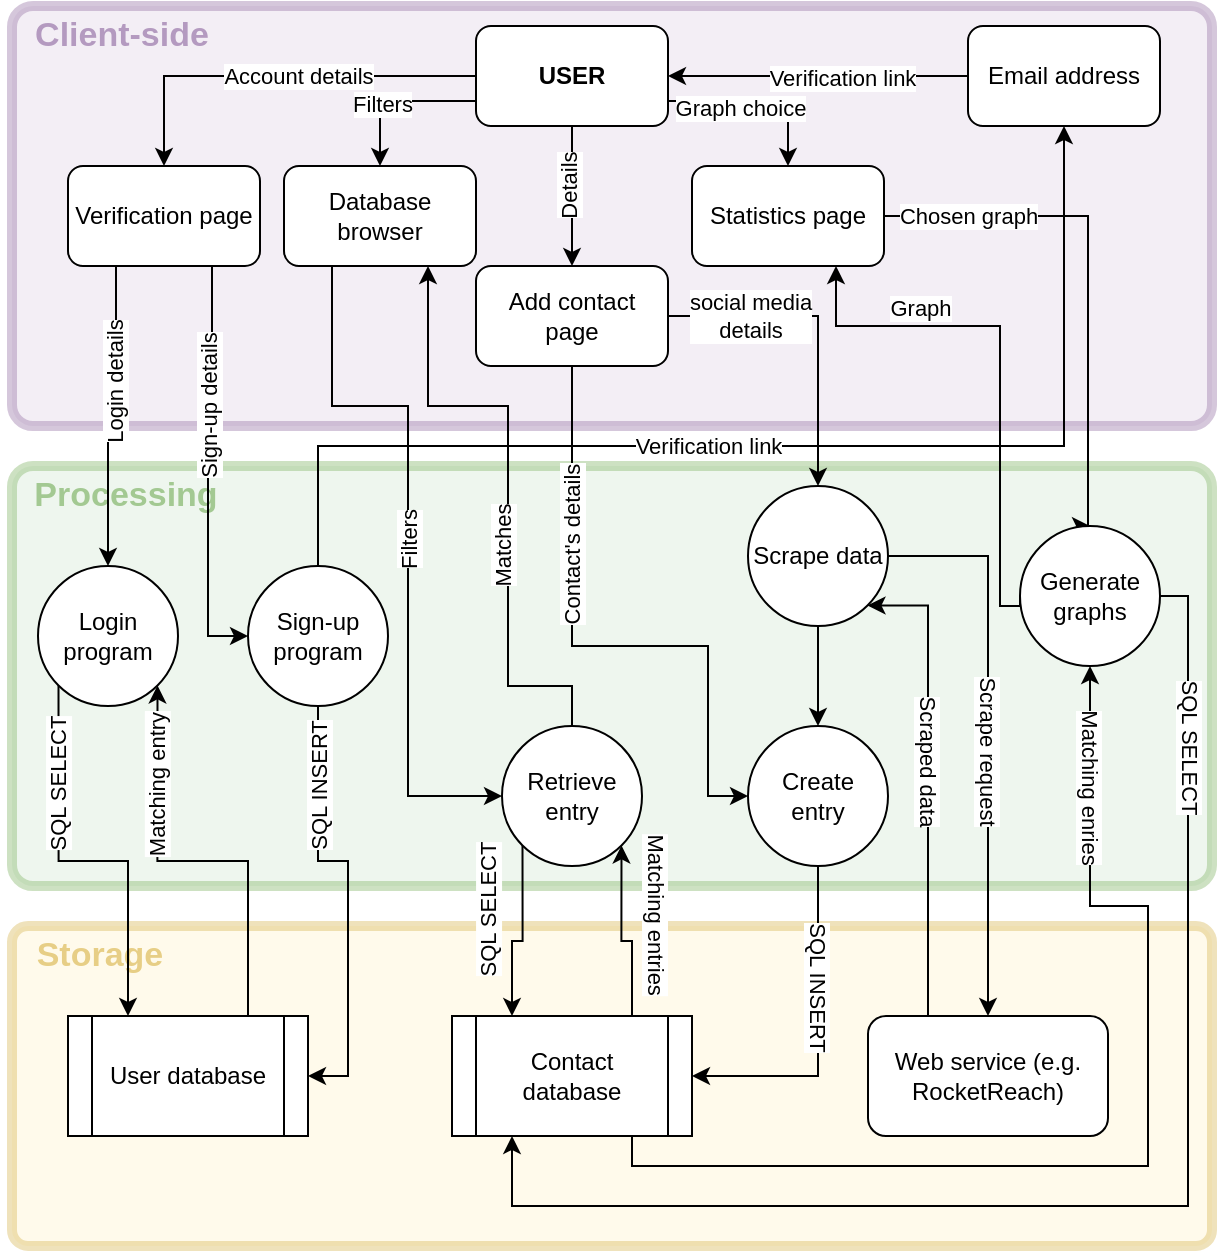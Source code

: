 <mxfile version="21.4.0" type="github">
  <diagram name="Page-1" id="DdxZA5GexF_VP8a_7yuy">
    <mxGraphModel dx="1434" dy="788" grid="1" gridSize="10" guides="1" tooltips="1" connect="1" arrows="1" fold="1" page="1" pageScale="1" pageWidth="827" pageHeight="1169" math="0" shadow="0">
      <root>
        <mxCell id="0" />
        <mxCell id="1" parent="0" />
        <mxCell id="scGVtARDGO441qJ0OcvR-37" value="Storage" style="text;html=1;strokeColor=none;fillColor=none;align=center;verticalAlign=middle;whiteSpace=wrap;rounded=0;fontFamily=Helvetica;fontStyle=1;fontColor=#d6b656;fontSize=17;" parent="1" vertex="1">
          <mxGeometry x="110" y="510" width="100" height="30" as="geometry" />
        </mxCell>
        <mxCell id="scGVtARDGO441qJ0OcvR-36" value="" style="rounded=1;whiteSpace=wrap;html=1;fillColor=#fff2cc;fillStyle=auto;opacity=40;strokeColor=#d6b656;strokeWidth=5;perimeterSpacing=0;arcSize=5;" parent="1" vertex="1">
          <mxGeometry x="116" y="510" width="600" height="160" as="geometry" />
        </mxCell>
        <mxCell id="scGVtARDGO441qJ0OcvR-6" value="Processing" style="text;html=1;strokeColor=none;fillColor=none;align=center;verticalAlign=middle;whiteSpace=wrap;rounded=0;fontFamily=Helvetica;fontStyle=1;fontColor=#82b366;fontSize=17;" parent="1" vertex="1">
          <mxGeometry x="123" y="280" width="100" height="30" as="geometry" />
        </mxCell>
        <mxCell id="scGVtARDGO441qJ0OcvR-5" value="" style="rounded=1;whiteSpace=wrap;html=1;fillColor=#d5e8d4;fillStyle=auto;opacity=40;strokeColor=#82B366;strokeWidth=5;perimeterSpacing=0;arcSize=5;" parent="1" vertex="1">
          <mxGeometry x="116" y="280" width="600" height="210" as="geometry" />
        </mxCell>
        <mxCell id="scGVtARDGO441qJ0OcvR-3" value="Client-side" style="text;html=1;strokeColor=none;fillColor=none;align=center;verticalAlign=middle;whiteSpace=wrap;rounded=0;fontFamily=Helvetica;fontStyle=1;fontColor=#9673a6;fontSize=17;" parent="1" vertex="1">
          <mxGeometry x="121" y="50" width="100" height="30" as="geometry" />
        </mxCell>
        <mxCell id="scGVtARDGO441qJ0OcvR-1" value="" style="rounded=1;whiteSpace=wrap;html=1;fillColor=#e1d5e7;fillStyle=auto;opacity=40;strokeColor=#9673A6;gradientColor=none;strokeWidth=5;perimeterSpacing=0;arcSize=5;" parent="1" vertex="1">
          <mxGeometry x="116" y="50" width="600" height="210" as="geometry" />
        </mxCell>
        <mxCell id="scGVtARDGO441qJ0OcvR-12" style="edgeStyle=orthogonalEdgeStyle;rounded=0;orthogonalLoop=1;jettySize=auto;html=1;exitX=0;exitY=0.5;exitDx=0;exitDy=0;entryX=0.5;entryY=0;entryDx=0;entryDy=0;" parent="1" source="scGVtARDGO441qJ0OcvR-4" target="scGVtARDGO441qJ0OcvR-7" edge="1">
          <mxGeometry relative="1" as="geometry" />
        </mxCell>
        <mxCell id="scGVtARDGO441qJ0OcvR-16" value="Account details" style="edgeLabel;html=1;align=center;verticalAlign=middle;resizable=0;points=[];" parent="scGVtARDGO441qJ0OcvR-12" vertex="1" connectable="0">
          <mxGeometry x="-0.114" relative="1" as="geometry">
            <mxPoint as="offset" />
          </mxGeometry>
        </mxCell>
        <mxCell id="scGVtARDGO441qJ0OcvR-27" style="edgeStyle=orthogonalEdgeStyle;rounded=0;orthogonalLoop=1;jettySize=auto;html=1;exitX=0;exitY=0.75;exitDx=0;exitDy=0;entryX=0.5;entryY=0;entryDx=0;entryDy=0;" parent="1" source="scGVtARDGO441qJ0OcvR-4" target="scGVtARDGO441qJ0OcvR-26" edge="1">
          <mxGeometry relative="1" as="geometry" />
        </mxCell>
        <mxCell id="scGVtARDGO441qJ0OcvR-28" value="Filters" style="edgeLabel;html=1;align=center;verticalAlign=middle;resizable=0;points=[];" parent="scGVtARDGO441qJ0OcvR-27" vertex="1" connectable="0">
          <mxGeometry x="0.182" y="1" relative="1" as="geometry">
            <mxPoint as="offset" />
          </mxGeometry>
        </mxCell>
        <mxCell id="r--svfkuLO-Cxs6bafeG-12" style="edgeStyle=orthogonalEdgeStyle;rounded=0;orthogonalLoop=1;jettySize=auto;html=1;exitX=0.5;exitY=1;exitDx=0;exitDy=0;entryX=0.5;entryY=0;entryDx=0;entryDy=0;" parent="1" source="scGVtARDGO441qJ0OcvR-4" target="scGVtARDGO441qJ0OcvR-35" edge="1">
          <mxGeometry relative="1" as="geometry" />
        </mxCell>
        <mxCell id="xZPXGxTYQYcIRegJXseu-11" style="edgeStyle=orthogonalEdgeStyle;rounded=0;orthogonalLoop=1;jettySize=auto;html=1;exitX=1;exitY=0.75;exitDx=0;exitDy=0;entryX=0.5;entryY=0;entryDx=0;entryDy=0;" parent="1" source="scGVtARDGO441qJ0OcvR-4" target="xZPXGxTYQYcIRegJXseu-10" edge="1">
          <mxGeometry relative="1" as="geometry" />
        </mxCell>
        <mxCell id="scGVtARDGO441qJ0OcvR-4" value="&lt;b&gt;USER&lt;/b&gt;" style="rounded=1;whiteSpace=wrap;html=1;" parent="1" vertex="1">
          <mxGeometry x="348" y="60" width="96" height="50" as="geometry" />
        </mxCell>
        <mxCell id="scGVtARDGO441qJ0OcvR-20" style="edgeStyle=orthogonalEdgeStyle;rounded=0;orthogonalLoop=1;jettySize=auto;html=1;exitX=0.25;exitY=1;exitDx=0;exitDy=0;" parent="1" source="scGVtARDGO441qJ0OcvR-7" target="scGVtARDGO441qJ0OcvR-18" edge="1">
          <mxGeometry relative="1" as="geometry" />
        </mxCell>
        <mxCell id="scGVtARDGO441qJ0OcvR-22" value="Login details" style="edgeLabel;html=1;align=center;verticalAlign=middle;resizable=0;points=[];rotation=270;" parent="scGVtARDGO441qJ0OcvR-20" vertex="1" connectable="0">
          <mxGeometry x="-0.247" y="-1" relative="1" as="geometry">
            <mxPoint as="offset" />
          </mxGeometry>
        </mxCell>
        <mxCell id="scGVtARDGO441qJ0OcvR-21" style="edgeStyle=orthogonalEdgeStyle;rounded=0;orthogonalLoop=1;jettySize=auto;html=1;exitX=0.75;exitY=1;exitDx=0;exitDy=0;entryX=0;entryY=0.5;entryDx=0;entryDy=0;" parent="1" source="scGVtARDGO441qJ0OcvR-7" target="scGVtARDGO441qJ0OcvR-19" edge="1">
          <mxGeometry relative="1" as="geometry" />
        </mxCell>
        <mxCell id="scGVtARDGO441qJ0OcvR-23" value="Sign-up details" style="edgeLabel;html=1;align=center;verticalAlign=middle;resizable=0;points=[];rotation=270;" parent="scGVtARDGO441qJ0OcvR-21" vertex="1" connectable="0">
          <mxGeometry x="-0.478" y="1" relative="1" as="geometry">
            <mxPoint x="-3" y="16" as="offset" />
          </mxGeometry>
        </mxCell>
        <mxCell id="scGVtARDGO441qJ0OcvR-7" value="Verification page" style="rounded=1;whiteSpace=wrap;html=1;" parent="1" vertex="1">
          <mxGeometry x="144" y="130" width="96" height="50" as="geometry" />
        </mxCell>
        <mxCell id="scGVtARDGO441qJ0OcvR-13" style="edgeStyle=orthogonalEdgeStyle;rounded=0;orthogonalLoop=1;jettySize=auto;html=1;exitX=0;exitY=0.5;exitDx=0;exitDy=0;" parent="1" source="scGVtARDGO441qJ0OcvR-8" target="scGVtARDGO441qJ0OcvR-4" edge="1">
          <mxGeometry relative="1" as="geometry" />
        </mxCell>
        <mxCell id="scGVtARDGO441qJ0OcvR-17" value="Verification link" style="edgeLabel;html=1;align=center;verticalAlign=middle;resizable=0;points=[];" parent="scGVtARDGO441qJ0OcvR-13" vertex="1" connectable="0">
          <mxGeometry x="-0.16" y="1" relative="1" as="geometry">
            <mxPoint as="offset" />
          </mxGeometry>
        </mxCell>
        <mxCell id="scGVtARDGO441qJ0OcvR-8" value="Email address" style="rounded=1;whiteSpace=wrap;html=1;" parent="1" vertex="1">
          <mxGeometry x="594" y="60" width="96" height="50" as="geometry" />
        </mxCell>
        <mxCell id="r--svfkuLO-Cxs6bafeG-15" style="edgeStyle=orthogonalEdgeStyle;rounded=0;orthogonalLoop=1;jettySize=auto;html=1;exitX=0;exitY=1;exitDx=0;exitDy=0;entryX=0.25;entryY=0;entryDx=0;entryDy=0;" parent="1" source="scGVtARDGO441qJ0OcvR-18" target="r--svfkuLO-Cxs6bafeG-1" edge="1">
          <mxGeometry relative="1" as="geometry" />
        </mxCell>
        <mxCell id="r--svfkuLO-Cxs6bafeG-17" value="SQL SELECT" style="edgeLabel;html=1;align=center;verticalAlign=middle;resizable=0;points=[];rotation=270;" parent="r--svfkuLO-Cxs6bafeG-15" vertex="1" connectable="0">
          <mxGeometry x="-0.401" relative="1" as="geometry">
            <mxPoint y="-10" as="offset" />
          </mxGeometry>
        </mxCell>
        <mxCell id="scGVtARDGO441qJ0OcvR-18" value="Login program" style="ellipse;whiteSpace=wrap;html=1;aspect=fixed;" parent="1" vertex="1">
          <mxGeometry x="129" y="330" width="70" height="70" as="geometry" />
        </mxCell>
        <mxCell id="scGVtARDGO441qJ0OcvR-24" style="edgeStyle=orthogonalEdgeStyle;rounded=0;orthogonalLoop=1;jettySize=auto;html=1;exitX=0.5;exitY=0;exitDx=0;exitDy=0;entryX=0.5;entryY=1;entryDx=0;entryDy=0;" parent="1" source="scGVtARDGO441qJ0OcvR-19" target="scGVtARDGO441qJ0OcvR-8" edge="1">
          <mxGeometry relative="1" as="geometry">
            <Array as="points">
              <mxPoint x="269" y="270" />
              <mxPoint x="642" y="270" />
            </Array>
          </mxGeometry>
        </mxCell>
        <mxCell id="xZPXGxTYQYcIRegJXseu-9" value="Details" style="edgeLabel;html=1;align=center;verticalAlign=middle;resizable=0;points=[];rotation=270;" parent="scGVtARDGO441qJ0OcvR-24" vertex="1" connectable="0">
          <mxGeometry x="0.781" y="-2" relative="1" as="geometry">
            <mxPoint x="-250" y="-35" as="offset" />
          </mxGeometry>
        </mxCell>
        <mxCell id="scGVtARDGO441qJ0OcvR-25" value="Verification link" style="edgeLabel;html=1;align=center;verticalAlign=middle;resizable=0;points=[];" parent="scGVtARDGO441qJ0OcvR-24" vertex="1" connectable="0">
          <mxGeometry x="-0.265" y="-2" relative="1" as="geometry">
            <mxPoint x="37" y="-2" as="offset" />
          </mxGeometry>
        </mxCell>
        <mxCell id="xZPXGxTYQYcIRegJXseu-31" style="edgeStyle=orthogonalEdgeStyle;rounded=0;orthogonalLoop=1;jettySize=auto;html=1;exitX=0.5;exitY=1;exitDx=0;exitDy=0;entryX=1;entryY=0.5;entryDx=0;entryDy=0;" parent="1" source="scGVtARDGO441qJ0OcvR-19" target="r--svfkuLO-Cxs6bafeG-1" edge="1">
          <mxGeometry relative="1" as="geometry" />
        </mxCell>
        <mxCell id="xZPXGxTYQYcIRegJXseu-32" value="SQL INSERT" style="edgeLabel;html=1;align=center;verticalAlign=middle;resizable=0;points=[];rotation=270;" parent="xZPXGxTYQYcIRegJXseu-31" vertex="1" connectable="0">
          <mxGeometry x="-0.764" y="2" relative="1" as="geometry">
            <mxPoint x="-2" y="14" as="offset" />
          </mxGeometry>
        </mxCell>
        <mxCell id="scGVtARDGO441qJ0OcvR-19" value="Sign-up program" style="ellipse;whiteSpace=wrap;html=1;aspect=fixed;" parent="1" vertex="1">
          <mxGeometry x="234" y="330" width="70" height="70" as="geometry" />
        </mxCell>
        <mxCell id="scGVtARDGO441qJ0OcvR-38" style="edgeStyle=orthogonalEdgeStyle;rounded=0;orthogonalLoop=1;jettySize=auto;html=1;exitX=0.25;exitY=1;exitDx=0;exitDy=0;entryX=0;entryY=0.5;entryDx=0;entryDy=0;" parent="1" source="scGVtARDGO441qJ0OcvR-26" target="scGVtARDGO441qJ0OcvR-31" edge="1">
          <mxGeometry relative="1" as="geometry">
            <Array as="points">
              <mxPoint x="276" y="250" />
              <mxPoint x="314" y="250" />
              <mxPoint x="314" y="445" />
            </Array>
          </mxGeometry>
        </mxCell>
        <mxCell id="r--svfkuLO-Cxs6bafeG-13" value="Filters" style="edgeLabel;html=1;align=center;verticalAlign=middle;resizable=0;points=[];rotation=270;" parent="scGVtARDGO441qJ0OcvR-38" vertex="1" connectable="0">
          <mxGeometry x="0.001" relative="1" as="geometry">
            <mxPoint as="offset" />
          </mxGeometry>
        </mxCell>
        <mxCell id="scGVtARDGO441qJ0OcvR-26" value="Database browser" style="rounded=1;whiteSpace=wrap;html=1;" parent="1" vertex="1">
          <mxGeometry x="252" y="130" width="96" height="50" as="geometry" />
        </mxCell>
        <mxCell id="r--svfkuLO-Cxs6bafeG-8" style="edgeStyle=orthogonalEdgeStyle;rounded=0;orthogonalLoop=1;jettySize=auto;html=1;exitX=0;exitY=1;exitDx=0;exitDy=0;entryX=0.25;entryY=0;entryDx=0;entryDy=0;" parent="1" source="scGVtARDGO441qJ0OcvR-31" target="r--svfkuLO-Cxs6bafeG-2" edge="1">
          <mxGeometry relative="1" as="geometry" />
        </mxCell>
        <mxCell id="r--svfkuLO-Cxs6bafeG-9" value="SQL SELECT" style="edgeLabel;html=1;align=center;verticalAlign=middle;resizable=0;points=[];rotation=270;" parent="r--svfkuLO-Cxs6bafeG-8" vertex="1" connectable="0">
          <mxGeometry x="-0.27" y="-1" relative="1" as="geometry">
            <mxPoint x="-16" as="offset" />
          </mxGeometry>
        </mxCell>
        <mxCell id="r--svfkuLO-Cxs6bafeG-11" style="edgeStyle=orthogonalEdgeStyle;rounded=0;orthogonalLoop=1;jettySize=auto;html=1;exitX=0.5;exitY=0;exitDx=0;exitDy=0;entryX=0.75;entryY=1;entryDx=0;entryDy=0;" parent="1" source="scGVtARDGO441qJ0OcvR-31" target="scGVtARDGO441qJ0OcvR-26" edge="1">
          <mxGeometry relative="1" as="geometry">
            <Array as="points">
              <mxPoint x="396" y="390" />
              <mxPoint x="364" y="390" />
              <mxPoint x="364" y="250" />
              <mxPoint x="324" y="250" />
            </Array>
          </mxGeometry>
        </mxCell>
        <mxCell id="r--svfkuLO-Cxs6bafeG-14" value="Matches" style="edgeLabel;html=1;align=center;verticalAlign=middle;resizable=0;points=[];rotation=270;" parent="r--svfkuLO-Cxs6bafeG-11" vertex="1" connectable="0">
          <mxGeometry x="-0.107" relative="1" as="geometry">
            <mxPoint x="-3" y="13" as="offset" />
          </mxGeometry>
        </mxCell>
        <mxCell id="scGVtARDGO441qJ0OcvR-31" value="Retrieve entry" style="ellipse;whiteSpace=wrap;html=1;aspect=fixed;" parent="1" vertex="1">
          <mxGeometry x="361" y="410" width="70" height="70" as="geometry" />
        </mxCell>
        <mxCell id="xZPXGxTYQYcIRegJXseu-2" style="edgeStyle=orthogonalEdgeStyle;rounded=0;orthogonalLoop=1;jettySize=auto;html=1;exitX=0.5;exitY=1;exitDx=0;exitDy=0;entryX=0;entryY=0.5;entryDx=0;entryDy=0;" parent="1" source="scGVtARDGO441qJ0OcvR-35" target="xZPXGxTYQYcIRegJXseu-1" edge="1">
          <mxGeometry relative="1" as="geometry">
            <Array as="points">
              <mxPoint x="396" y="370" />
              <mxPoint x="464" y="370" />
              <mxPoint x="464" y="445" />
            </Array>
          </mxGeometry>
        </mxCell>
        <mxCell id="xZPXGxTYQYcIRegJXseu-4" value="Contact&#39;s details" style="edgeLabel;html=1;align=center;verticalAlign=middle;resizable=0;points=[];rotation=270;" parent="xZPXGxTYQYcIRegJXseu-2" vertex="1" connectable="0">
          <mxGeometry x="0.364" y="-2" relative="1" as="geometry">
            <mxPoint x="-67" y="-52" as="offset" />
          </mxGeometry>
        </mxCell>
        <mxCell id="scGVtARDGO441qJ0OcvR-35" value="Add contact&lt;br&gt;page" style="rounded=1;whiteSpace=wrap;html=1;" parent="1" vertex="1">
          <mxGeometry x="348" y="180" width="96" height="50" as="geometry" />
        </mxCell>
        <mxCell id="r--svfkuLO-Cxs6bafeG-16" style="edgeStyle=orthogonalEdgeStyle;rounded=0;orthogonalLoop=1;jettySize=auto;html=1;exitX=0.75;exitY=0;exitDx=0;exitDy=0;entryX=1;entryY=1;entryDx=0;entryDy=0;" parent="1" source="r--svfkuLO-Cxs6bafeG-1" target="scGVtARDGO441qJ0OcvR-18" edge="1">
          <mxGeometry relative="1" as="geometry" />
        </mxCell>
        <mxCell id="r--svfkuLO-Cxs6bafeG-18" value="Matching entry" style="edgeLabel;html=1;align=center;verticalAlign=middle;resizable=0;points=[];rotation=270;" parent="r--svfkuLO-Cxs6bafeG-16" vertex="1" connectable="0">
          <mxGeometry x="0.437" y="1" relative="1" as="geometry">
            <mxPoint y="-9" as="offset" />
          </mxGeometry>
        </mxCell>
        <mxCell id="r--svfkuLO-Cxs6bafeG-1" value="User database" style="shape=process;whiteSpace=wrap;html=1;backgroundOutline=1;" parent="1" vertex="1">
          <mxGeometry x="144" y="555" width="120" height="60" as="geometry" />
        </mxCell>
        <mxCell id="r--svfkuLO-Cxs6bafeG-7" style="edgeStyle=orthogonalEdgeStyle;rounded=0;orthogonalLoop=1;jettySize=auto;html=1;exitX=0.75;exitY=0;exitDx=0;exitDy=0;entryX=1;entryY=1;entryDx=0;entryDy=0;" parent="1" source="r--svfkuLO-Cxs6bafeG-2" target="scGVtARDGO441qJ0OcvR-31" edge="1">
          <mxGeometry relative="1" as="geometry" />
        </mxCell>
        <mxCell id="r--svfkuLO-Cxs6bafeG-10" value="Matching entries" style="edgeLabel;html=1;align=center;verticalAlign=middle;resizable=0;points=[];rotation=90;" parent="r--svfkuLO-Cxs6bafeG-7" vertex="1" connectable="0">
          <mxGeometry x="0.239" relative="1" as="geometry">
            <mxPoint x="18" as="offset" />
          </mxGeometry>
        </mxCell>
        <mxCell id="xZPXGxTYQYcIRegJXseu-29" style="edgeStyle=orthogonalEdgeStyle;rounded=0;orthogonalLoop=1;jettySize=auto;html=1;exitX=1;exitY=0.5;exitDx=0;exitDy=0;entryX=0.25;entryY=1;entryDx=0;entryDy=0;" parent="1" source="xZPXGxTYQYcIRegJXseu-24" target="r--svfkuLO-Cxs6bafeG-2" edge="1">
          <mxGeometry relative="1" as="geometry">
            <Array as="points">
              <mxPoint x="704" y="345" />
              <mxPoint x="704" y="650" />
              <mxPoint x="366" y="650" />
            </Array>
          </mxGeometry>
        </mxCell>
        <mxCell id="xZPXGxTYQYcIRegJXseu-34" value="SQL SELECT" style="edgeLabel;html=1;align=center;verticalAlign=middle;resizable=0;points=[];rotation=90;" parent="xZPXGxTYQYcIRegJXseu-29" vertex="1" connectable="0">
          <mxGeometry x="-0.783" y="1" relative="1" as="geometry">
            <mxPoint y="14" as="offset" />
          </mxGeometry>
        </mxCell>
        <mxCell id="r--svfkuLO-Cxs6bafeG-2" value="Contact database" style="shape=process;whiteSpace=wrap;html=1;backgroundOutline=1;" parent="1" vertex="1">
          <mxGeometry x="336" y="555" width="120" height="60" as="geometry" />
        </mxCell>
        <mxCell id="xZPXGxTYQYcIRegJXseu-6" style="edgeStyle=orthogonalEdgeStyle;rounded=0;orthogonalLoop=1;jettySize=auto;html=1;exitX=0.5;exitY=1;exitDx=0;exitDy=0;entryX=1;entryY=0.5;entryDx=0;entryDy=0;" parent="1" source="xZPXGxTYQYcIRegJXseu-1" target="r--svfkuLO-Cxs6bafeG-2" edge="1">
          <mxGeometry relative="1" as="geometry" />
        </mxCell>
        <mxCell id="xZPXGxTYQYcIRegJXseu-7" value="SQL INSERT" style="edgeLabel;html=1;align=center;verticalAlign=middle;resizable=0;points=[];rotation=90;" parent="xZPXGxTYQYcIRegJXseu-6" vertex="1" connectable="0">
          <mxGeometry x="-0.571" y="-3" relative="1" as="geometry">
            <mxPoint x="3" y="24" as="offset" />
          </mxGeometry>
        </mxCell>
        <mxCell id="xZPXGxTYQYcIRegJXseu-1" value="Create&lt;br&gt;entry" style="ellipse;whiteSpace=wrap;html=1;aspect=fixed;" parent="1" vertex="1">
          <mxGeometry x="484" y="410" width="70" height="70" as="geometry" />
        </mxCell>
        <mxCell id="xZPXGxTYQYcIRegJXseu-14" style="edgeStyle=orthogonalEdgeStyle;rounded=0;orthogonalLoop=1;jettySize=auto;html=1;exitX=1;exitY=0.5;exitDx=0;exitDy=0;entryX=0.5;entryY=0;entryDx=0;entryDy=0;" parent="1" source="scGVtARDGO441qJ0OcvR-35" target="xZPXGxTYQYcIRegJXseu-12" edge="1">
          <mxGeometry relative="1" as="geometry" />
        </mxCell>
        <mxCell id="xZPXGxTYQYcIRegJXseu-23" value="social media&lt;br&gt;details" style="edgeLabel;html=1;align=center;verticalAlign=middle;resizable=0;points=[];rotation=0;" parent="xZPXGxTYQYcIRegJXseu-14" vertex="1" connectable="0">
          <mxGeometry x="-0.395" relative="1" as="geometry">
            <mxPoint x="-8" as="offset" />
          </mxGeometry>
        </mxCell>
        <mxCell id="xZPXGxTYQYcIRegJXseu-25" style="edgeStyle=orthogonalEdgeStyle;rounded=0;orthogonalLoop=1;jettySize=auto;html=1;exitX=1;exitY=0.5;exitDx=0;exitDy=0;entryX=0.5;entryY=0;entryDx=0;entryDy=0;" parent="1" source="xZPXGxTYQYcIRegJXseu-10" target="xZPXGxTYQYcIRegJXseu-24" edge="1">
          <mxGeometry relative="1" as="geometry">
            <Array as="points">
              <mxPoint x="654" y="155" />
            </Array>
          </mxGeometry>
        </mxCell>
        <mxCell id="7fj2lbl-1RpOvA0G3eu4-2" value="Chosen graph" style="edgeLabel;html=1;align=center;verticalAlign=middle;resizable=0;points=[];" vertex="1" connectable="0" parent="xZPXGxTYQYcIRegJXseu-25">
          <mxGeometry x="-0.751" y="1" relative="1" as="geometry">
            <mxPoint x="10" y="1" as="offset" />
          </mxGeometry>
        </mxCell>
        <mxCell id="7fj2lbl-1RpOvA0G3eu4-3" value="Graph choice" style="edgeLabel;html=1;align=center;verticalAlign=middle;resizable=0;points=[];" vertex="1" connectable="0" parent="xZPXGxTYQYcIRegJXseu-25">
          <mxGeometry x="0.245" y="1" relative="1" as="geometry">
            <mxPoint x="-175" y="-113" as="offset" />
          </mxGeometry>
        </mxCell>
        <mxCell id="7fj2lbl-1RpOvA0G3eu4-4" value="Graph" style="edgeLabel;html=1;align=center;verticalAlign=middle;resizable=0;points=[];" vertex="1" connectable="0" parent="xZPXGxTYQYcIRegJXseu-25">
          <mxGeometry x="0.245" y="2" relative="1" as="geometry">
            <mxPoint x="-86" y="-13" as="offset" />
          </mxGeometry>
        </mxCell>
        <mxCell id="xZPXGxTYQYcIRegJXseu-10" value="Statistics page" style="rounded=1;whiteSpace=wrap;html=1;" parent="1" vertex="1">
          <mxGeometry x="456" y="130" width="96" height="50" as="geometry" />
        </mxCell>
        <mxCell id="xZPXGxTYQYcIRegJXseu-13" style="edgeStyle=orthogonalEdgeStyle;rounded=0;orthogonalLoop=1;jettySize=auto;html=1;exitX=0.5;exitY=1;exitDx=0;exitDy=0;entryX=0.5;entryY=0;entryDx=0;entryDy=0;" parent="1" source="xZPXGxTYQYcIRegJXseu-12" target="xZPXGxTYQYcIRegJXseu-1" edge="1">
          <mxGeometry relative="1" as="geometry" />
        </mxCell>
        <mxCell id="xZPXGxTYQYcIRegJXseu-18" style="edgeStyle=orthogonalEdgeStyle;rounded=0;orthogonalLoop=1;jettySize=auto;html=1;exitX=1;exitY=0.5;exitDx=0;exitDy=0;entryX=0.5;entryY=0;entryDx=0;entryDy=0;" parent="1" source="xZPXGxTYQYcIRegJXseu-12" target="xZPXGxTYQYcIRegJXseu-15" edge="1">
          <mxGeometry relative="1" as="geometry" />
        </mxCell>
        <mxCell id="xZPXGxTYQYcIRegJXseu-21" value="Scrape request" style="edgeLabel;html=1;align=center;verticalAlign=middle;resizable=0;points=[];rotation=90;" parent="xZPXGxTYQYcIRegJXseu-18" vertex="1" connectable="0">
          <mxGeometry x="0.049" relative="1" as="geometry">
            <mxPoint as="offset" />
          </mxGeometry>
        </mxCell>
        <mxCell id="xZPXGxTYQYcIRegJXseu-12" value="Scrape data" style="ellipse;whiteSpace=wrap;html=1;aspect=fixed;" parent="1" vertex="1">
          <mxGeometry x="484" y="290" width="70" height="70" as="geometry" />
        </mxCell>
        <mxCell id="xZPXGxTYQYcIRegJXseu-20" style="edgeStyle=orthogonalEdgeStyle;rounded=0;orthogonalLoop=1;jettySize=auto;html=1;exitX=0.25;exitY=0;exitDx=0;exitDy=0;entryX=1;entryY=1;entryDx=0;entryDy=0;" parent="1" source="xZPXGxTYQYcIRegJXseu-15" target="xZPXGxTYQYcIRegJXseu-12" edge="1">
          <mxGeometry relative="1" as="geometry">
            <Array as="points">
              <mxPoint x="574" y="350" />
            </Array>
          </mxGeometry>
        </mxCell>
        <mxCell id="xZPXGxTYQYcIRegJXseu-22" value="Scraped data" style="edgeLabel;html=1;align=center;verticalAlign=middle;resizable=0;points=[];rotation=90;" parent="xZPXGxTYQYcIRegJXseu-20" vertex="1" connectable="0">
          <mxGeometry x="0.088" y="3" relative="1" as="geometry">
            <mxPoint x="3" as="offset" />
          </mxGeometry>
        </mxCell>
        <mxCell id="xZPXGxTYQYcIRegJXseu-15" value="Web service (e.g. RocketReach)" style="rounded=1;whiteSpace=wrap;html=1;" parent="1" vertex="1">
          <mxGeometry x="544" y="555" width="120" height="60" as="geometry" />
        </mxCell>
        <mxCell id="xZPXGxTYQYcIRegJXseu-26" style="edgeStyle=orthogonalEdgeStyle;rounded=0;orthogonalLoop=1;jettySize=auto;html=1;exitX=0;exitY=0.5;exitDx=0;exitDy=0;entryX=0.75;entryY=1;entryDx=0;entryDy=0;" parent="1" source="xZPXGxTYQYcIRegJXseu-24" target="xZPXGxTYQYcIRegJXseu-10" edge="1">
          <mxGeometry relative="1" as="geometry">
            <Array as="points">
              <mxPoint x="620" y="350" />
              <mxPoint x="610" y="350" />
              <mxPoint x="610" y="210" />
              <mxPoint x="528" y="210" />
            </Array>
          </mxGeometry>
        </mxCell>
        <mxCell id="xZPXGxTYQYcIRegJXseu-30" style="edgeStyle=orthogonalEdgeStyle;rounded=0;orthogonalLoop=1;jettySize=auto;html=1;exitX=0.75;exitY=1;exitDx=0;exitDy=0;entryX=0.5;entryY=1;entryDx=0;entryDy=0;" parent="1" source="r--svfkuLO-Cxs6bafeG-2" target="xZPXGxTYQYcIRegJXseu-24" edge="1">
          <mxGeometry relative="1" as="geometry">
            <Array as="points">
              <mxPoint x="426" y="630" />
              <mxPoint x="684" y="630" />
              <mxPoint x="684" y="500" />
              <mxPoint x="655" y="500" />
            </Array>
          </mxGeometry>
        </mxCell>
        <mxCell id="xZPXGxTYQYcIRegJXseu-33" value="Matching enries" style="edgeLabel;html=1;align=center;verticalAlign=middle;resizable=0;points=[];rotation=90;" parent="xZPXGxTYQYcIRegJXseu-30" vertex="1" connectable="0">
          <mxGeometry x="0.862" y="2" relative="1" as="geometry">
            <mxPoint x="2" y="22" as="offset" />
          </mxGeometry>
        </mxCell>
        <mxCell id="xZPXGxTYQYcIRegJXseu-24" value="Generate graphs" style="ellipse;whiteSpace=wrap;html=1;aspect=fixed;" parent="1" vertex="1">
          <mxGeometry x="620" y="310" width="70" height="70" as="geometry" />
        </mxCell>
      </root>
    </mxGraphModel>
  </diagram>
</mxfile>
